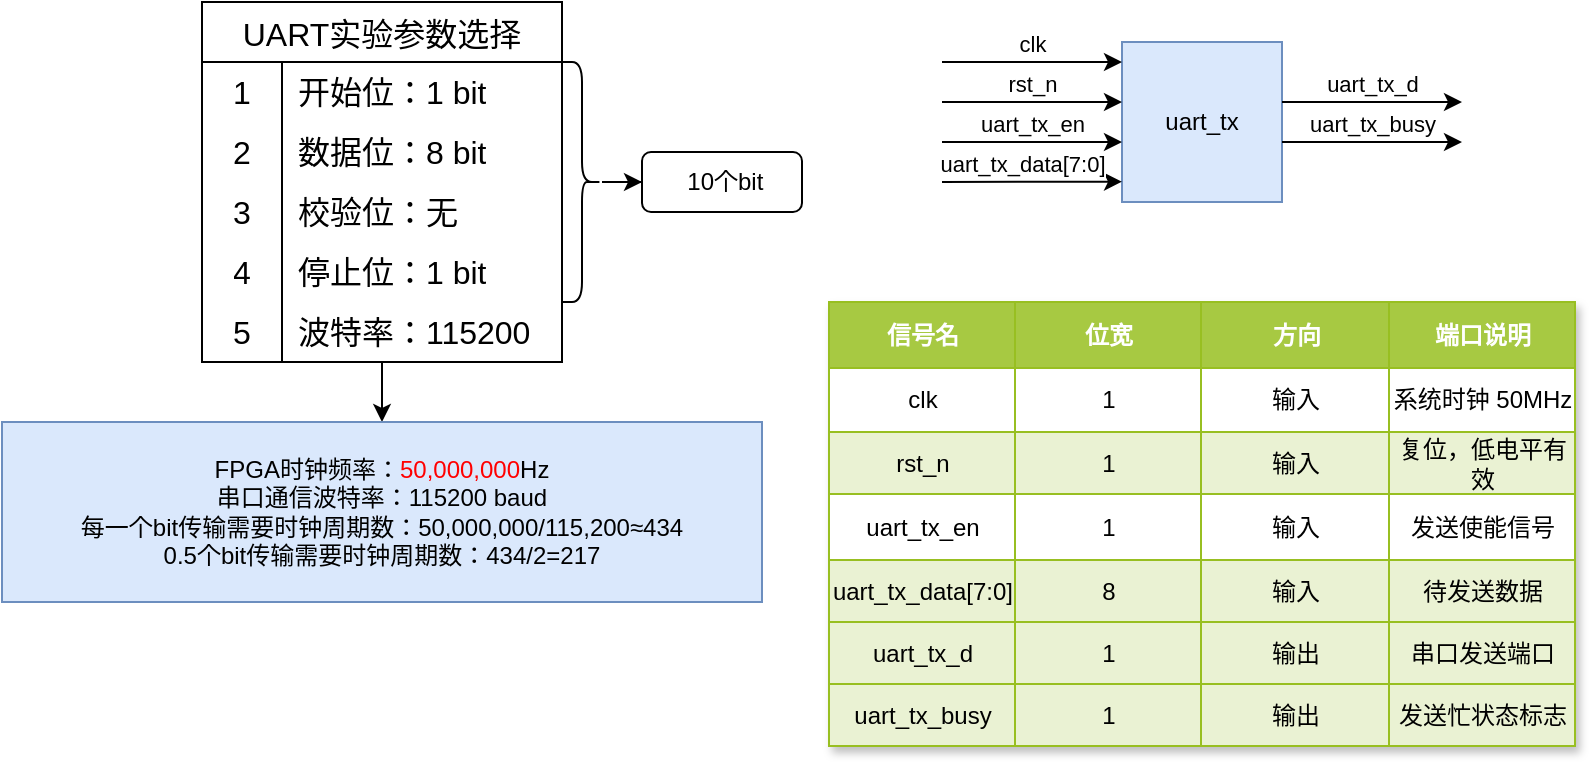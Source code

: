 <mxfile version="25.0.2">
  <diagram name="第 1 页" id="fd4EhWadq59LHY81k3FC">
    <mxGraphModel dx="744" dy="433" grid="1" gridSize="10" guides="1" tooltips="1" connect="1" arrows="1" fold="1" page="1" pageScale="1" pageWidth="827" pageHeight="1169" math="0" shadow="0">
      <root>
        <mxCell id="0" />
        <mxCell id="1" parent="0" />
        <mxCell id="VDzUI8g3C9YiJoH--KY2-72" style="edgeStyle=orthogonalEdgeStyle;rounded=0;orthogonalLoop=1;jettySize=auto;html=1;" parent="1" source="VDzUI8g3C9YiJoH--KY2-14" target="VDzUI8g3C9YiJoH--KY2-70" edge="1">
          <mxGeometry relative="1" as="geometry" />
        </mxCell>
        <mxCell id="VDzUI8g3C9YiJoH--KY2-14" value="UART实验参数选择" style="shape=table;startSize=30;container=1;collapsible=0;childLayout=tableLayout;fixedRows=1;rowLines=0;fontStyle=0;strokeColor=default;fontSize=16;" parent="1" vertex="1">
          <mxGeometry x="140" y="40" width="180" height="180" as="geometry" />
        </mxCell>
        <mxCell id="VDzUI8g3C9YiJoH--KY2-15" value="" style="shape=tableRow;horizontal=0;startSize=0;swimlaneHead=0;swimlaneBody=0;top=0;left=0;bottom=0;right=0;collapsible=0;dropTarget=0;fillColor=none;points=[[0,0.5],[1,0.5]];portConstraint=eastwest;strokeColor=inherit;fontSize=16;" parent="VDzUI8g3C9YiJoH--KY2-14" vertex="1">
          <mxGeometry y="30" width="180" height="30" as="geometry" />
        </mxCell>
        <mxCell id="VDzUI8g3C9YiJoH--KY2-16" value="1" style="shape=partialRectangle;html=1;whiteSpace=wrap;connectable=0;fillColor=none;top=0;left=0;bottom=0;right=0;overflow=hidden;pointerEvents=1;strokeColor=inherit;fontSize=16;" parent="VDzUI8g3C9YiJoH--KY2-15" vertex="1">
          <mxGeometry width="40" height="30" as="geometry">
            <mxRectangle width="40" height="30" as="alternateBounds" />
          </mxGeometry>
        </mxCell>
        <mxCell id="VDzUI8g3C9YiJoH--KY2-17" value="开始位：1 bit" style="shape=partialRectangle;html=1;whiteSpace=wrap;connectable=0;fillColor=none;top=0;left=0;bottom=0;right=0;align=left;spacingLeft=6;overflow=hidden;strokeColor=inherit;fontSize=16;" parent="VDzUI8g3C9YiJoH--KY2-15" vertex="1">
          <mxGeometry x="40" width="140" height="30" as="geometry">
            <mxRectangle width="140" height="30" as="alternateBounds" />
          </mxGeometry>
        </mxCell>
        <mxCell id="VDzUI8g3C9YiJoH--KY2-18" value="" style="shape=tableRow;horizontal=0;startSize=0;swimlaneHead=0;swimlaneBody=0;top=0;left=0;bottom=0;right=0;collapsible=0;dropTarget=0;fillColor=none;points=[[0,0.5],[1,0.5]];portConstraint=eastwest;strokeColor=inherit;fontSize=16;" parent="VDzUI8g3C9YiJoH--KY2-14" vertex="1">
          <mxGeometry y="60" width="180" height="30" as="geometry" />
        </mxCell>
        <mxCell id="VDzUI8g3C9YiJoH--KY2-19" value="2" style="shape=partialRectangle;html=1;whiteSpace=wrap;connectable=0;fillColor=none;top=0;left=0;bottom=0;right=0;overflow=hidden;strokeColor=inherit;fontSize=16;" parent="VDzUI8g3C9YiJoH--KY2-18" vertex="1">
          <mxGeometry width="40" height="30" as="geometry">
            <mxRectangle width="40" height="30" as="alternateBounds" />
          </mxGeometry>
        </mxCell>
        <mxCell id="VDzUI8g3C9YiJoH--KY2-20" value="数据位：8 bit" style="shape=partialRectangle;html=1;whiteSpace=wrap;connectable=0;fillColor=none;top=0;left=0;bottom=0;right=0;align=left;spacingLeft=6;overflow=hidden;strokeColor=inherit;fontSize=16;" parent="VDzUI8g3C9YiJoH--KY2-18" vertex="1">
          <mxGeometry x="40" width="140" height="30" as="geometry">
            <mxRectangle width="140" height="30" as="alternateBounds" />
          </mxGeometry>
        </mxCell>
        <mxCell id="VDzUI8g3C9YiJoH--KY2-30" value="" style="shape=tableRow;horizontal=0;startSize=0;swimlaneHead=0;swimlaneBody=0;top=0;left=0;bottom=0;right=0;collapsible=0;dropTarget=0;fillColor=none;points=[[0,0.5],[1,0.5]];portConstraint=eastwest;strokeColor=inherit;fontSize=16;" parent="VDzUI8g3C9YiJoH--KY2-14" vertex="1">
          <mxGeometry y="90" width="180" height="30" as="geometry" />
        </mxCell>
        <mxCell id="VDzUI8g3C9YiJoH--KY2-31" value="3" style="shape=partialRectangle;html=1;whiteSpace=wrap;connectable=0;fillColor=none;top=0;left=0;bottom=0;right=0;overflow=hidden;strokeColor=inherit;fontSize=16;" parent="VDzUI8g3C9YiJoH--KY2-30" vertex="1">
          <mxGeometry width="40" height="30" as="geometry">
            <mxRectangle width="40" height="30" as="alternateBounds" />
          </mxGeometry>
        </mxCell>
        <mxCell id="VDzUI8g3C9YiJoH--KY2-32" value="校验位：无" style="shape=partialRectangle;html=1;whiteSpace=wrap;connectable=0;fillColor=none;top=0;left=0;bottom=0;right=0;align=left;spacingLeft=6;overflow=hidden;strokeColor=inherit;fontSize=16;" parent="VDzUI8g3C9YiJoH--KY2-30" vertex="1">
          <mxGeometry x="40" width="140" height="30" as="geometry">
            <mxRectangle width="140" height="30" as="alternateBounds" />
          </mxGeometry>
        </mxCell>
        <mxCell id="VDzUI8g3C9YiJoH--KY2-33" value="" style="shape=tableRow;horizontal=0;startSize=0;swimlaneHead=0;swimlaneBody=0;top=0;left=0;bottom=0;right=0;collapsible=0;dropTarget=0;fillColor=none;points=[[0,0.5],[1,0.5]];portConstraint=eastwest;strokeColor=inherit;fontSize=16;" parent="VDzUI8g3C9YiJoH--KY2-14" vertex="1">
          <mxGeometry y="120" width="180" height="30" as="geometry" />
        </mxCell>
        <mxCell id="VDzUI8g3C9YiJoH--KY2-34" value="4" style="shape=partialRectangle;html=1;whiteSpace=wrap;connectable=0;fillColor=none;top=0;left=0;bottom=0;right=0;overflow=hidden;strokeColor=inherit;fontSize=16;" parent="VDzUI8g3C9YiJoH--KY2-33" vertex="1">
          <mxGeometry width="40" height="30" as="geometry">
            <mxRectangle width="40" height="30" as="alternateBounds" />
          </mxGeometry>
        </mxCell>
        <mxCell id="VDzUI8g3C9YiJoH--KY2-35" value="停止位：1 bit" style="shape=partialRectangle;html=1;whiteSpace=wrap;connectable=0;fillColor=none;top=0;left=0;bottom=0;right=0;align=left;spacingLeft=6;overflow=hidden;strokeColor=inherit;fontSize=16;" parent="VDzUI8g3C9YiJoH--KY2-33" vertex="1">
          <mxGeometry x="40" width="140" height="30" as="geometry">
            <mxRectangle width="140" height="30" as="alternateBounds" />
          </mxGeometry>
        </mxCell>
        <mxCell id="VDzUI8g3C9YiJoH--KY2-21" value="" style="shape=tableRow;horizontal=0;startSize=0;swimlaneHead=0;swimlaneBody=0;top=0;left=0;bottom=0;right=0;collapsible=0;dropTarget=0;fillColor=none;points=[[0,0.5],[1,0.5]];portConstraint=eastwest;strokeColor=inherit;fontSize=16;" parent="VDzUI8g3C9YiJoH--KY2-14" vertex="1">
          <mxGeometry y="150" width="180" height="30" as="geometry" />
        </mxCell>
        <mxCell id="VDzUI8g3C9YiJoH--KY2-22" value="5" style="shape=partialRectangle;html=1;whiteSpace=wrap;connectable=0;fillColor=none;top=0;left=0;bottom=0;right=0;overflow=hidden;strokeColor=inherit;fontSize=16;" parent="VDzUI8g3C9YiJoH--KY2-21" vertex="1">
          <mxGeometry width="40" height="30" as="geometry">
            <mxRectangle width="40" height="30" as="alternateBounds" />
          </mxGeometry>
        </mxCell>
        <mxCell id="VDzUI8g3C9YiJoH--KY2-23" value="波特率：115200" style="shape=partialRectangle;html=1;whiteSpace=wrap;connectable=0;fillColor=none;top=0;left=0;bottom=0;right=0;align=left;spacingLeft=6;overflow=hidden;strokeColor=inherit;fontSize=16;" parent="VDzUI8g3C9YiJoH--KY2-21" vertex="1">
          <mxGeometry x="40" width="140" height="30" as="geometry">
            <mxRectangle width="140" height="30" as="alternateBounds" />
          </mxGeometry>
        </mxCell>
        <mxCell id="VDzUI8g3C9YiJoH--KY2-60" value="" style="edgeStyle=orthogonalEdgeStyle;rounded=0;orthogonalLoop=1;jettySize=auto;html=1;" parent="1" source="VDzUI8g3C9YiJoH--KY2-56" target="VDzUI8g3C9YiJoH--KY2-59" edge="1">
          <mxGeometry relative="1" as="geometry" />
        </mxCell>
        <mxCell id="VDzUI8g3C9YiJoH--KY2-56" value="" style="shape=curlyBracket;whiteSpace=wrap;html=1;rounded=1;flipH=1;labelPosition=right;verticalLabelPosition=middle;align=left;verticalAlign=middle;" parent="1" vertex="1">
          <mxGeometry x="320" y="70" width="20" height="120" as="geometry" />
        </mxCell>
        <mxCell id="VDzUI8g3C9YiJoH--KY2-59" value="&amp;nbsp;10个bit" style="rounded=1;whiteSpace=wrap;html=1;align=center;" parent="1" vertex="1">
          <mxGeometry x="360" y="115" width="80" height="30" as="geometry" />
        </mxCell>
        <mxCell id="VDzUI8g3C9YiJoH--KY2-70" value="&lt;div style=&quot;&quot;&gt;FPGA时钟频率：&lt;font color=&quot;#ff0000&quot;&gt;50,000,000&lt;/font&gt;Hz&lt;/div&gt;&lt;div style=&quot;&quot;&gt;串口通信波特率：115200 baud&lt;/div&gt;&lt;div style=&quot;&quot;&gt;每一个bit传输需要时钟周期数：50,000,000/115,200≈434&lt;/div&gt;&lt;div style=&quot;&quot;&gt;0.5个bit传输需要时钟周期数：434/2=217&lt;/div&gt;" style="text;strokeColor=#6c8ebf;fillColor=#dae8fc;html=1;whiteSpace=wrap;verticalAlign=middle;overflow=hidden;align=center;" parent="1" vertex="1">
          <mxGeometry x="40" y="250" width="380" height="90" as="geometry" />
        </mxCell>
        <mxCell id="CQehMLbI-TvT4RRxddDj-1" value="uart_tx" style="whiteSpace=wrap;html=1;aspect=fixed;fillColor=#dae8fc;strokeColor=#6c8ebf;" vertex="1" parent="1">
          <mxGeometry x="600" y="60" width="80" height="80" as="geometry" />
        </mxCell>
        <mxCell id="CQehMLbI-TvT4RRxddDj-2" value="clk" style="endArrow=classic;html=1;rounded=0;entryX=0.001;entryY=0.183;entryDx=0;entryDy=0;entryPerimeter=0;verticalAlign=bottom;" edge="1" parent="1">
          <mxGeometry width="50" height="50" relative="1" as="geometry">
            <mxPoint x="510" y="70" as="sourcePoint" />
            <mxPoint x="600.0" y="70.0" as="targetPoint" />
          </mxGeometry>
        </mxCell>
        <mxCell id="CQehMLbI-TvT4RRxddDj-3" value="rst_n" style="endArrow=classic;html=1;rounded=0;entryX=0.001;entryY=0.183;entryDx=0;entryDy=0;entryPerimeter=0;verticalAlign=bottom;" edge="1" parent="1">
          <mxGeometry width="50" height="50" relative="1" as="geometry">
            <mxPoint x="510" y="90" as="sourcePoint" />
            <mxPoint x="600" y="90" as="targetPoint" />
          </mxGeometry>
        </mxCell>
        <mxCell id="CQehMLbI-TvT4RRxddDj-4" value="uart_tx_en" style="endArrow=classic;html=1;rounded=0;entryX=0.001;entryY=0.183;entryDx=0;entryDy=0;entryPerimeter=0;verticalAlign=bottom;" edge="1" parent="1">
          <mxGeometry width="50" height="50" relative="1" as="geometry">
            <mxPoint x="510" y="110" as="sourcePoint" />
            <mxPoint x="600" y="110" as="targetPoint" />
          </mxGeometry>
        </mxCell>
        <mxCell id="CQehMLbI-TvT4RRxddDj-5" value="uart_tx_data[7:0]" style="endArrow=classic;html=1;rounded=0;entryX=0.001;entryY=0.183;entryDx=0;entryDy=0;entryPerimeter=0;verticalAlign=bottom;" edge="1" parent="1">
          <mxGeometry x="-0.111" width="50" height="50" relative="1" as="geometry">
            <mxPoint x="510" y="130" as="sourcePoint" />
            <mxPoint x="600" y="129.83" as="targetPoint" />
            <mxPoint as="offset" />
          </mxGeometry>
        </mxCell>
        <mxCell id="CQehMLbI-TvT4RRxddDj-6" value="uart_tx_d" style="endArrow=classic;html=1;rounded=0;entryX=0.001;entryY=0.183;entryDx=0;entryDy=0;entryPerimeter=0;verticalAlign=bottom;" edge="1" parent="1">
          <mxGeometry width="50" height="50" relative="1" as="geometry">
            <mxPoint x="680" y="90" as="sourcePoint" />
            <mxPoint x="770.0" y="90.0" as="targetPoint" />
          </mxGeometry>
        </mxCell>
        <mxCell id="CQehMLbI-TvT4RRxddDj-7" value="uart_tx_busy" style="endArrow=classic;html=1;rounded=0;entryX=0.001;entryY=0.183;entryDx=0;entryDy=0;entryPerimeter=0;verticalAlign=bottom;" edge="1" parent="1">
          <mxGeometry width="50" height="50" relative="1" as="geometry">
            <mxPoint x="680" y="110" as="sourcePoint" />
            <mxPoint x="770.0" y="110.0" as="targetPoint" />
          </mxGeometry>
        </mxCell>
        <mxCell id="CQehMLbI-TvT4RRxddDj-146" value="Assets" style="childLayout=tableLayout;recursiveResize=0;strokeColor=#98bf21;fillColor=#A7C942;shadow=1;" vertex="1" parent="1">
          <mxGeometry x="453.5" y="190" width="373" height="222" as="geometry" />
        </mxCell>
        <mxCell id="CQehMLbI-TvT4RRxddDj-147" style="shape=tableRow;horizontal=0;startSize=0;swimlaneHead=0;swimlaneBody=0;top=0;left=0;bottom=0;right=0;dropTarget=0;collapsible=0;recursiveResize=0;expand=0;fontStyle=0;strokeColor=inherit;fillColor=#ffffff;" vertex="1" parent="CQehMLbI-TvT4RRxddDj-146">
          <mxGeometry width="373" height="33" as="geometry" />
        </mxCell>
        <mxCell id="CQehMLbI-TvT4RRxddDj-167" value="信号名" style="connectable=0;recursiveResize=0;strokeColor=inherit;fillColor=#A7C942;align=center;fontStyle=1;fontColor=#FFFFFF;html=1;" vertex="1" parent="CQehMLbI-TvT4RRxddDj-147">
          <mxGeometry width="93" height="33" as="geometry">
            <mxRectangle width="93" height="33" as="alternateBounds" />
          </mxGeometry>
        </mxCell>
        <mxCell id="CQehMLbI-TvT4RRxddDj-148" value="位宽" style="connectable=0;recursiveResize=0;strokeColor=inherit;fillColor=#A7C942;align=center;fontStyle=1;fontColor=#FFFFFF;html=1;" vertex="1" parent="CQehMLbI-TvT4RRxddDj-147">
          <mxGeometry x="93" width="93" height="33" as="geometry">
            <mxRectangle width="93" height="33" as="alternateBounds" />
          </mxGeometry>
        </mxCell>
        <mxCell id="CQehMLbI-TvT4RRxddDj-149" value="方向" style="connectable=0;recursiveResize=0;strokeColor=inherit;fillColor=#A7C942;align=center;fontStyle=1;fontColor=#FFFFFF;html=1;" vertex="1" parent="CQehMLbI-TvT4RRxddDj-147">
          <mxGeometry x="186" width="94" height="33" as="geometry">
            <mxRectangle width="94" height="33" as="alternateBounds" />
          </mxGeometry>
        </mxCell>
        <mxCell id="CQehMLbI-TvT4RRxddDj-150" value="端口说明" style="connectable=0;recursiveResize=0;strokeColor=inherit;fillColor=#A7C942;align=center;fontStyle=1;fontColor=#FFFFFF;html=1;" vertex="1" parent="CQehMLbI-TvT4RRxddDj-147">
          <mxGeometry x="280" width="93" height="33" as="geometry">
            <mxRectangle width="93" height="33" as="alternateBounds" />
          </mxGeometry>
        </mxCell>
        <mxCell id="CQehMLbI-TvT4RRxddDj-151" value="" style="shape=tableRow;horizontal=0;startSize=0;swimlaneHead=0;swimlaneBody=0;top=0;left=0;bottom=0;right=0;dropTarget=0;collapsible=0;recursiveResize=0;expand=0;fontStyle=0;strokeColor=inherit;fillColor=#ffffff;" vertex="1" parent="CQehMLbI-TvT4RRxddDj-146">
          <mxGeometry y="33" width="373" height="32" as="geometry" />
        </mxCell>
        <mxCell id="CQehMLbI-TvT4RRxddDj-168" value="clk" style="connectable=0;recursiveResize=0;strokeColor=inherit;fillColor=inherit;align=center;whiteSpace=wrap;html=1;" vertex="1" parent="CQehMLbI-TvT4RRxddDj-151">
          <mxGeometry width="93" height="32" as="geometry">
            <mxRectangle width="93" height="32" as="alternateBounds" />
          </mxGeometry>
        </mxCell>
        <mxCell id="CQehMLbI-TvT4RRxddDj-152" value="1" style="connectable=0;recursiveResize=0;strokeColor=inherit;fillColor=inherit;align=center;whiteSpace=wrap;html=1;" vertex="1" parent="CQehMLbI-TvT4RRxddDj-151">
          <mxGeometry x="93" width="93" height="32" as="geometry">
            <mxRectangle width="93" height="32" as="alternateBounds" />
          </mxGeometry>
        </mxCell>
        <mxCell id="CQehMLbI-TvT4RRxddDj-153" value="输入" style="connectable=0;recursiveResize=0;strokeColor=inherit;fillColor=inherit;align=center;whiteSpace=wrap;html=1;" vertex="1" parent="CQehMLbI-TvT4RRxddDj-151">
          <mxGeometry x="186" width="94" height="32" as="geometry">
            <mxRectangle width="94" height="32" as="alternateBounds" />
          </mxGeometry>
        </mxCell>
        <mxCell id="CQehMLbI-TvT4RRxddDj-154" value="系统时钟 50MHz" style="connectable=0;recursiveResize=0;strokeColor=inherit;fillColor=inherit;align=center;whiteSpace=wrap;html=1;" vertex="1" parent="CQehMLbI-TvT4RRxddDj-151">
          <mxGeometry x="280" width="93" height="32" as="geometry">
            <mxRectangle width="93" height="32" as="alternateBounds" />
          </mxGeometry>
        </mxCell>
        <mxCell id="CQehMLbI-TvT4RRxddDj-155" value="" style="shape=tableRow;horizontal=0;startSize=0;swimlaneHead=0;swimlaneBody=0;top=0;left=0;bottom=0;right=0;dropTarget=0;collapsible=0;recursiveResize=0;expand=0;fontStyle=1;strokeColor=inherit;fillColor=#EAF2D3;" vertex="1" parent="CQehMLbI-TvT4RRxddDj-146">
          <mxGeometry y="65" width="373" height="31" as="geometry" />
        </mxCell>
        <mxCell id="CQehMLbI-TvT4RRxddDj-169" value="rst_n" style="connectable=0;recursiveResize=0;strokeColor=inherit;fillColor=inherit;whiteSpace=wrap;html=1;" vertex="1" parent="CQehMLbI-TvT4RRxddDj-155">
          <mxGeometry width="93" height="31" as="geometry">
            <mxRectangle width="93" height="31" as="alternateBounds" />
          </mxGeometry>
        </mxCell>
        <mxCell id="CQehMLbI-TvT4RRxddDj-156" value="1" style="connectable=0;recursiveResize=0;strokeColor=inherit;fillColor=inherit;whiteSpace=wrap;html=1;" vertex="1" parent="CQehMLbI-TvT4RRxddDj-155">
          <mxGeometry x="93" width="93" height="31" as="geometry">
            <mxRectangle width="93" height="31" as="alternateBounds" />
          </mxGeometry>
        </mxCell>
        <mxCell id="CQehMLbI-TvT4RRxddDj-157" value="输入" style="connectable=0;recursiveResize=0;strokeColor=inherit;fillColor=inherit;whiteSpace=wrap;html=1;" vertex="1" parent="CQehMLbI-TvT4RRxddDj-155">
          <mxGeometry x="186" width="94" height="31" as="geometry">
            <mxRectangle width="94" height="31" as="alternateBounds" />
          </mxGeometry>
        </mxCell>
        <mxCell id="CQehMLbI-TvT4RRxddDj-158" value="复位，低电平有效" style="connectable=0;recursiveResize=0;strokeColor=inherit;fillColor=inherit;whiteSpace=wrap;html=1;" vertex="1" parent="CQehMLbI-TvT4RRxddDj-155">
          <mxGeometry x="280" width="93" height="31" as="geometry">
            <mxRectangle width="93" height="31" as="alternateBounds" />
          </mxGeometry>
        </mxCell>
        <mxCell id="CQehMLbI-TvT4RRxddDj-159" value="" style="shape=tableRow;horizontal=0;startSize=0;swimlaneHead=0;swimlaneBody=0;top=0;left=0;bottom=0;right=0;dropTarget=0;collapsible=0;recursiveResize=0;expand=0;fontStyle=0;strokeColor=inherit;fillColor=#ffffff;" vertex="1" parent="CQehMLbI-TvT4RRxddDj-146">
          <mxGeometry y="96" width="373" height="33" as="geometry" />
        </mxCell>
        <mxCell id="CQehMLbI-TvT4RRxddDj-170" value="uart_tx_en" style="connectable=0;recursiveResize=0;strokeColor=inherit;fillColor=inherit;fontStyle=0;align=center;whiteSpace=wrap;html=1;" vertex="1" parent="CQehMLbI-TvT4RRxddDj-159">
          <mxGeometry width="93" height="33" as="geometry">
            <mxRectangle width="93" height="33" as="alternateBounds" />
          </mxGeometry>
        </mxCell>
        <mxCell id="CQehMLbI-TvT4RRxddDj-160" value="1" style="connectable=0;recursiveResize=0;strokeColor=inherit;fillColor=inherit;fontStyle=0;align=center;whiteSpace=wrap;html=1;" vertex="1" parent="CQehMLbI-TvT4RRxddDj-159">
          <mxGeometry x="93" width="93" height="33" as="geometry">
            <mxRectangle width="93" height="33" as="alternateBounds" />
          </mxGeometry>
        </mxCell>
        <mxCell id="CQehMLbI-TvT4RRxddDj-161" value="输入" style="connectable=0;recursiveResize=0;strokeColor=inherit;fillColor=inherit;fontStyle=0;align=center;whiteSpace=wrap;html=1;" vertex="1" parent="CQehMLbI-TvT4RRxddDj-159">
          <mxGeometry x="186" width="94" height="33" as="geometry">
            <mxRectangle width="94" height="33" as="alternateBounds" />
          </mxGeometry>
        </mxCell>
        <mxCell id="CQehMLbI-TvT4RRxddDj-162" value="发送使能信号" style="connectable=0;recursiveResize=0;strokeColor=inherit;fillColor=inherit;fontStyle=0;align=center;whiteSpace=wrap;html=1;" vertex="1" parent="CQehMLbI-TvT4RRxddDj-159">
          <mxGeometry x="280" width="93" height="33" as="geometry">
            <mxRectangle width="93" height="33" as="alternateBounds" />
          </mxGeometry>
        </mxCell>
        <mxCell id="CQehMLbI-TvT4RRxddDj-163" value="" style="shape=tableRow;horizontal=0;startSize=0;swimlaneHead=0;swimlaneBody=0;top=0;left=0;bottom=0;right=0;dropTarget=0;collapsible=0;recursiveResize=0;expand=0;fontStyle=1;strokeColor=inherit;fillColor=#EAF2D3;" vertex="1" parent="CQehMLbI-TvT4RRxddDj-146">
          <mxGeometry y="129" width="373" height="31" as="geometry" />
        </mxCell>
        <mxCell id="CQehMLbI-TvT4RRxddDj-171" value="uart_tx_data[7:0]" style="connectable=0;recursiveResize=0;strokeColor=inherit;fillColor=inherit;whiteSpace=wrap;html=1;" vertex="1" parent="CQehMLbI-TvT4RRxddDj-163">
          <mxGeometry width="93" height="31" as="geometry">
            <mxRectangle width="93" height="31" as="alternateBounds" />
          </mxGeometry>
        </mxCell>
        <mxCell id="CQehMLbI-TvT4RRxddDj-164" value="8" style="connectable=0;recursiveResize=0;strokeColor=inherit;fillColor=inherit;whiteSpace=wrap;html=1;" vertex="1" parent="CQehMLbI-TvT4RRxddDj-163">
          <mxGeometry x="93" width="93" height="31" as="geometry">
            <mxRectangle width="93" height="31" as="alternateBounds" />
          </mxGeometry>
        </mxCell>
        <mxCell id="CQehMLbI-TvT4RRxddDj-165" value="输入" style="connectable=0;recursiveResize=0;strokeColor=inherit;fillColor=inherit;whiteSpace=wrap;html=1;" vertex="1" parent="CQehMLbI-TvT4RRxddDj-163">
          <mxGeometry x="186" width="94" height="31" as="geometry">
            <mxRectangle width="94" height="31" as="alternateBounds" />
          </mxGeometry>
        </mxCell>
        <mxCell id="CQehMLbI-TvT4RRxddDj-166" value="待发送数据" style="connectable=0;recursiveResize=0;strokeColor=inherit;fillColor=inherit;whiteSpace=wrap;html=1;" vertex="1" parent="CQehMLbI-TvT4RRxddDj-163">
          <mxGeometry x="280" width="93" height="31" as="geometry">
            <mxRectangle width="93" height="31" as="alternateBounds" />
          </mxGeometry>
        </mxCell>
        <mxCell id="CQehMLbI-TvT4RRxddDj-177" style="shape=tableRow;horizontal=0;startSize=0;swimlaneHead=0;swimlaneBody=0;top=0;left=0;bottom=0;right=0;dropTarget=0;collapsible=0;recursiveResize=0;expand=0;fontStyle=1;strokeColor=inherit;fillColor=#EAF2D3;" vertex="1" parent="CQehMLbI-TvT4RRxddDj-146">
          <mxGeometry y="160" width="373" height="31" as="geometry" />
        </mxCell>
        <mxCell id="CQehMLbI-TvT4RRxddDj-178" value="uart_tx_d" style="connectable=0;recursiveResize=0;strokeColor=inherit;fillColor=inherit;whiteSpace=wrap;html=1;" vertex="1" parent="CQehMLbI-TvT4RRxddDj-177">
          <mxGeometry width="93" height="31" as="geometry">
            <mxRectangle width="93" height="31" as="alternateBounds" />
          </mxGeometry>
        </mxCell>
        <mxCell id="CQehMLbI-TvT4RRxddDj-179" value="1" style="connectable=0;recursiveResize=0;strokeColor=inherit;fillColor=inherit;whiteSpace=wrap;html=1;" vertex="1" parent="CQehMLbI-TvT4RRxddDj-177">
          <mxGeometry x="93" width="93" height="31" as="geometry">
            <mxRectangle width="93" height="31" as="alternateBounds" />
          </mxGeometry>
        </mxCell>
        <mxCell id="CQehMLbI-TvT4RRxddDj-180" value="输出" style="connectable=0;recursiveResize=0;strokeColor=inherit;fillColor=inherit;whiteSpace=wrap;html=1;" vertex="1" parent="CQehMLbI-TvT4RRxddDj-177">
          <mxGeometry x="186" width="94" height="31" as="geometry">
            <mxRectangle width="94" height="31" as="alternateBounds" />
          </mxGeometry>
        </mxCell>
        <mxCell id="CQehMLbI-TvT4RRxddDj-181" value="串口发送端口" style="connectable=0;recursiveResize=0;strokeColor=inherit;fillColor=inherit;whiteSpace=wrap;html=1;" vertex="1" parent="CQehMLbI-TvT4RRxddDj-177">
          <mxGeometry x="280" width="93" height="31" as="geometry">
            <mxRectangle width="93" height="31" as="alternateBounds" />
          </mxGeometry>
        </mxCell>
        <mxCell id="CQehMLbI-TvT4RRxddDj-182" style="shape=tableRow;horizontal=0;startSize=0;swimlaneHead=0;swimlaneBody=0;top=0;left=0;bottom=0;right=0;dropTarget=0;collapsible=0;recursiveResize=0;expand=0;fontStyle=1;strokeColor=inherit;fillColor=#EAF2D3;" vertex="1" parent="CQehMLbI-TvT4RRxddDj-146">
          <mxGeometry y="191" width="373" height="31" as="geometry" />
        </mxCell>
        <mxCell id="CQehMLbI-TvT4RRxddDj-183" value="uart_tx_busy" style="connectable=0;recursiveResize=0;strokeColor=inherit;fillColor=inherit;whiteSpace=wrap;html=1;" vertex="1" parent="CQehMLbI-TvT4RRxddDj-182">
          <mxGeometry width="93" height="31" as="geometry">
            <mxRectangle width="93" height="31" as="alternateBounds" />
          </mxGeometry>
        </mxCell>
        <mxCell id="CQehMLbI-TvT4RRxddDj-184" value="1" style="connectable=0;recursiveResize=0;strokeColor=inherit;fillColor=inherit;whiteSpace=wrap;html=1;" vertex="1" parent="CQehMLbI-TvT4RRxddDj-182">
          <mxGeometry x="93" width="93" height="31" as="geometry">
            <mxRectangle width="93" height="31" as="alternateBounds" />
          </mxGeometry>
        </mxCell>
        <mxCell id="CQehMLbI-TvT4RRxddDj-185" value="输出" style="connectable=0;recursiveResize=0;strokeColor=inherit;fillColor=inherit;whiteSpace=wrap;html=1;" vertex="1" parent="CQehMLbI-TvT4RRxddDj-182">
          <mxGeometry x="186" width="94" height="31" as="geometry">
            <mxRectangle width="94" height="31" as="alternateBounds" />
          </mxGeometry>
        </mxCell>
        <mxCell id="CQehMLbI-TvT4RRxddDj-186" value="发送忙状态标志" style="connectable=0;recursiveResize=0;strokeColor=inherit;fillColor=inherit;whiteSpace=wrap;html=1;" vertex="1" parent="CQehMLbI-TvT4RRxddDj-182">
          <mxGeometry x="280" width="93" height="31" as="geometry">
            <mxRectangle width="93" height="31" as="alternateBounds" />
          </mxGeometry>
        </mxCell>
      </root>
    </mxGraphModel>
  </diagram>
</mxfile>
